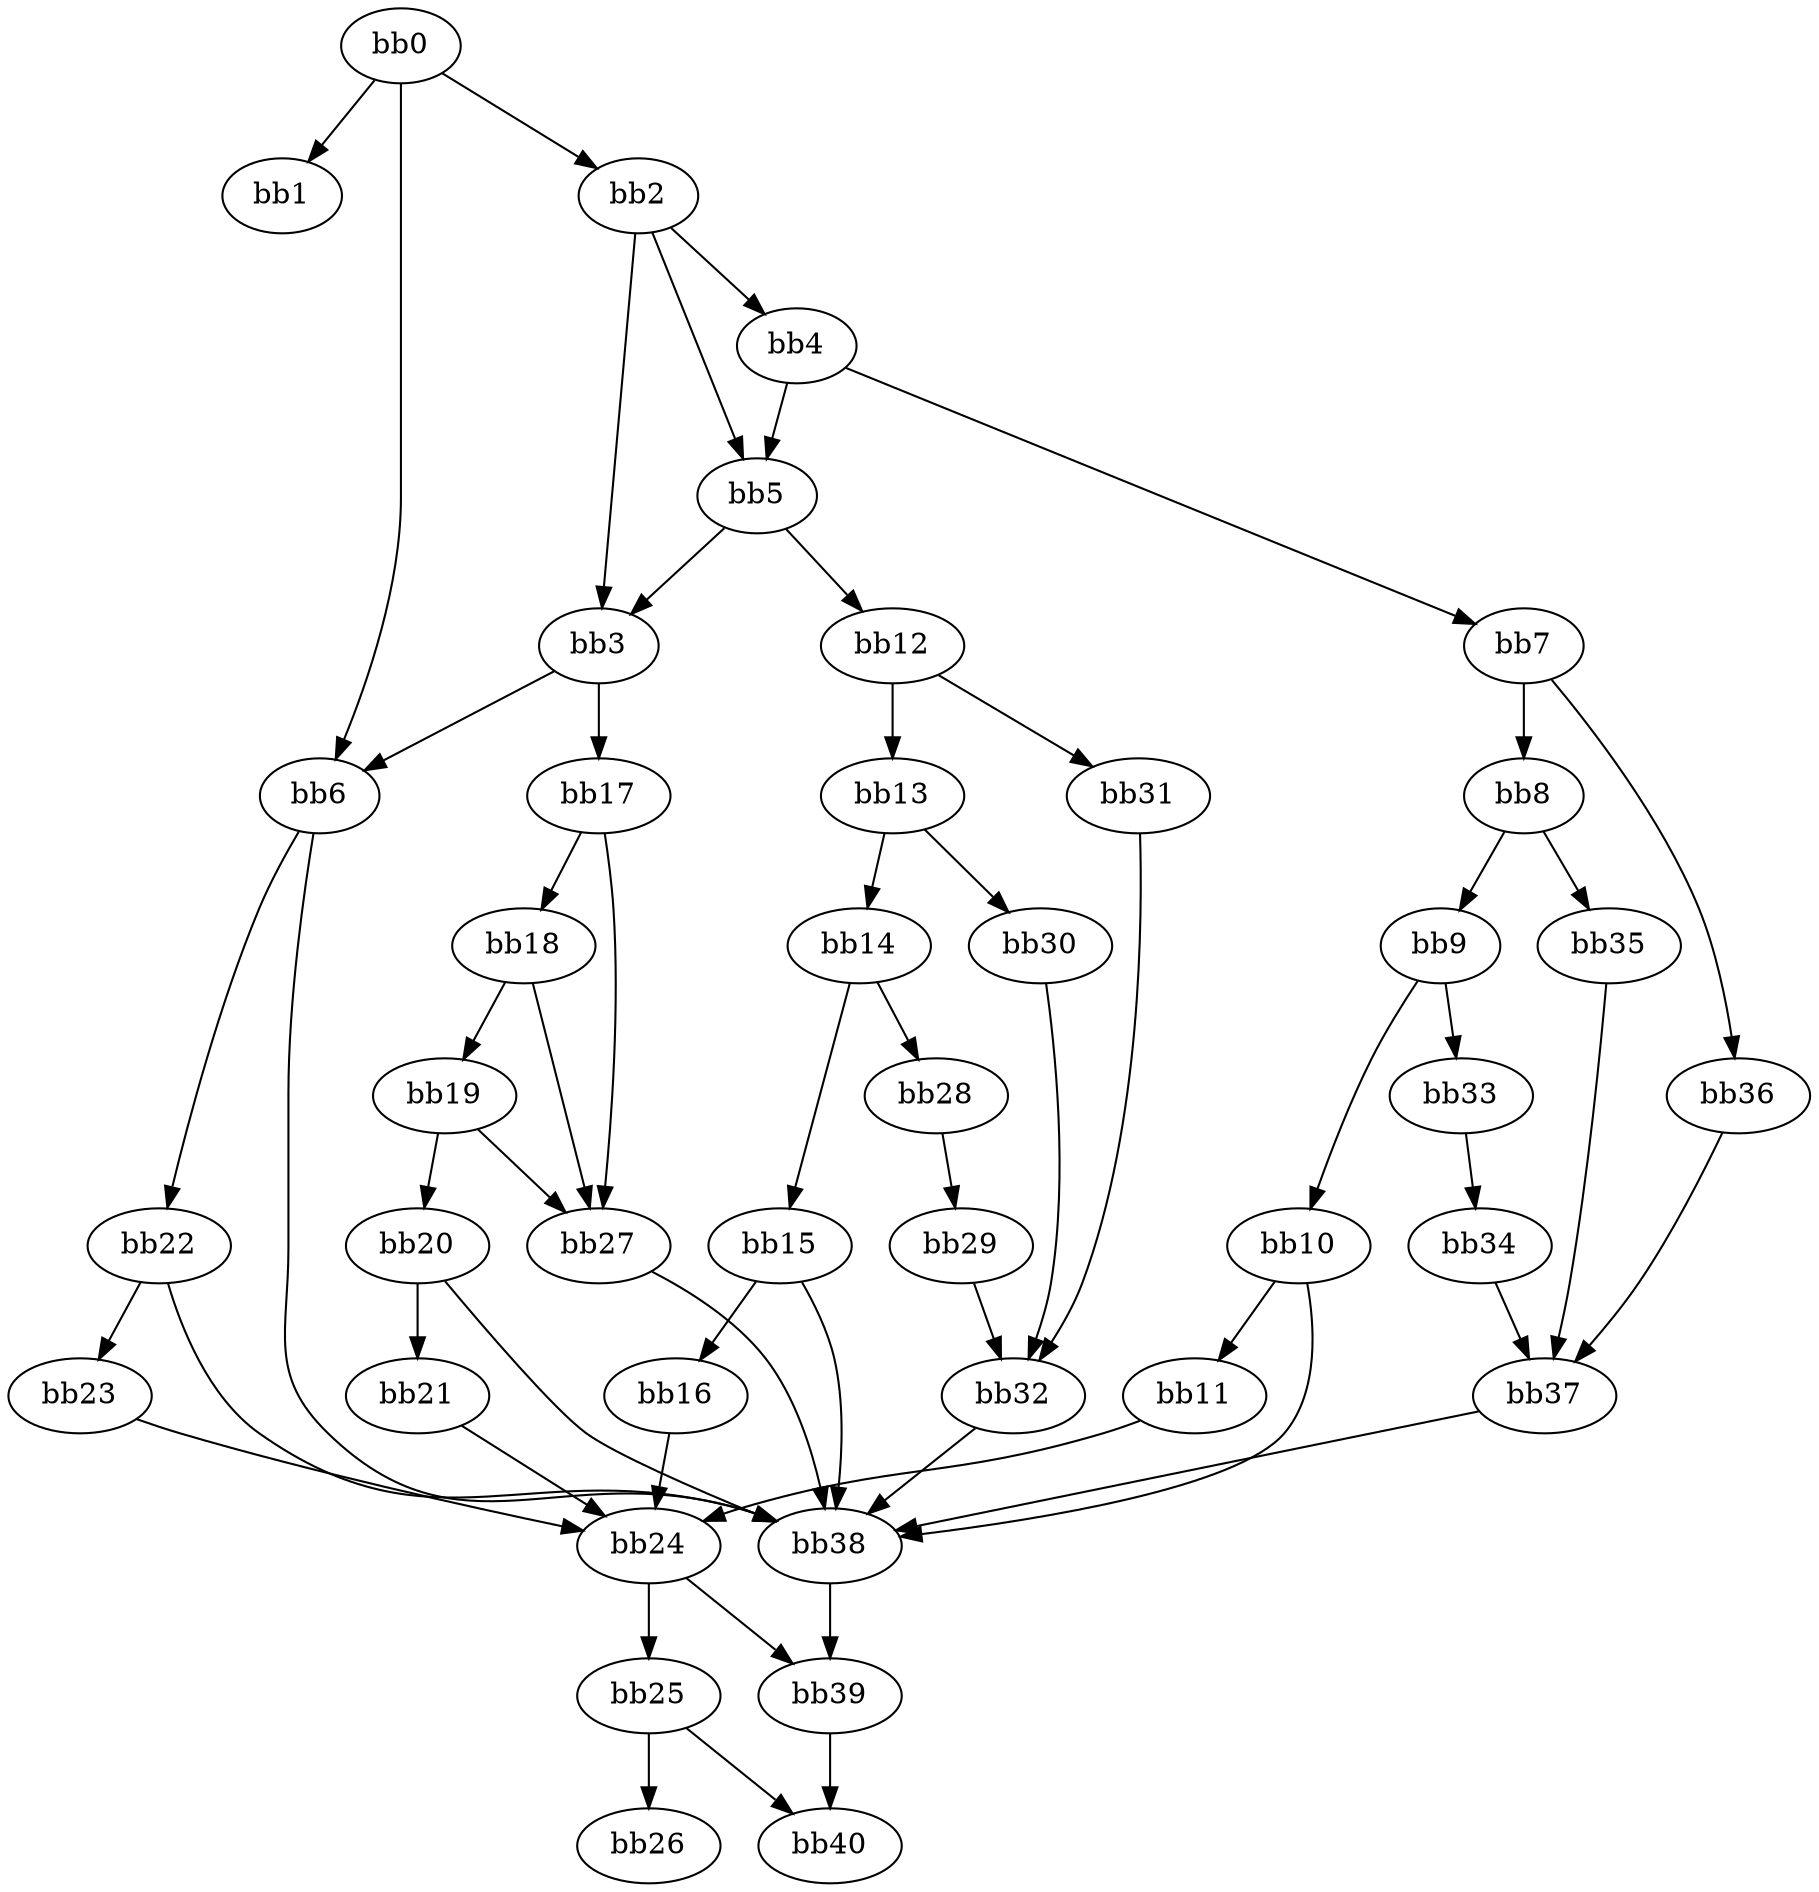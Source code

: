 digraph {
    0 [ label = "bb0\l" ]
    1 [ label = "bb1\l" ]
    2 [ label = "bb2\l" ]
    3 [ label = "bb3\l" ]
    4 [ label = "bb4\l" ]
    5 [ label = "bb5\l" ]
    6 [ label = "bb6\l" ]
    7 [ label = "bb7\l" ]
    8 [ label = "bb8\l" ]
    9 [ label = "bb9\l" ]
    10 [ label = "bb10\l" ]
    11 [ label = "bb11\l" ]
    12 [ label = "bb12\l" ]
    13 [ label = "bb13\l" ]
    14 [ label = "bb14\l" ]
    15 [ label = "bb15\l" ]
    16 [ label = "bb16\l" ]
    17 [ label = "bb17\l" ]
    18 [ label = "bb18\l" ]
    19 [ label = "bb19\l" ]
    20 [ label = "bb20\l" ]
    21 [ label = "bb21\l" ]
    22 [ label = "bb22\l" ]
    23 [ label = "bb23\l" ]
    24 [ label = "bb24\l" ]
    25 [ label = "bb25\l" ]
    26 [ label = "bb26\l" ]
    27 [ label = "bb27\l" ]
    28 [ label = "bb28\l" ]
    29 [ label = "bb29\l" ]
    30 [ label = "bb30\l" ]
    31 [ label = "bb31\l" ]
    32 [ label = "bb32\l" ]
    33 [ label = "bb33\l" ]
    34 [ label = "bb34\l" ]
    35 [ label = "bb35\l" ]
    36 [ label = "bb36\l" ]
    37 [ label = "bb37\l" ]
    38 [ label = "bb38\l" ]
    39 [ label = "bb39\l" ]
    40 [ label = "bb40\l" ]
    0 -> 1 [ ]
    0 -> 2 [ ]
    0 -> 6 [ ]
    2 -> 3 [ ]
    2 -> 4 [ ]
    2 -> 5 [ ]
    3 -> 6 [ ]
    3 -> 17 [ ]
    4 -> 5 [ ]
    4 -> 7 [ ]
    5 -> 3 [ ]
    5 -> 12 [ ]
    6 -> 22 [ ]
    6 -> 38 [ ]
    7 -> 8 [ ]
    7 -> 36 [ ]
    8 -> 9 [ ]
    8 -> 35 [ ]
    9 -> 10 [ ]
    9 -> 33 [ ]
    10 -> 11 [ ]
    10 -> 38 [ ]
    11 -> 24 [ ]
    12 -> 13 [ ]
    12 -> 31 [ ]
    13 -> 14 [ ]
    13 -> 30 [ ]
    14 -> 15 [ ]
    14 -> 28 [ ]
    15 -> 16 [ ]
    15 -> 38 [ ]
    16 -> 24 [ ]
    17 -> 18 [ ]
    17 -> 27 [ ]
    18 -> 19 [ ]
    18 -> 27 [ ]
    19 -> 20 [ ]
    19 -> 27 [ ]
    20 -> 21 [ ]
    20 -> 38 [ ]
    21 -> 24 [ ]
    22 -> 23 [ ]
    22 -> 38 [ ]
    23 -> 24 [ ]
    24 -> 25 [ ]
    24 -> 39 [ ]
    25 -> 26 [ ]
    25 -> 40 [ ]
    27 -> 38 [ ]
    28 -> 29 [ ]
    29 -> 32 [ ]
    30 -> 32 [ ]
    31 -> 32 [ ]
    32 -> 38 [ ]
    33 -> 34 [ ]
    34 -> 37 [ ]
    35 -> 37 [ ]
    36 -> 37 [ ]
    37 -> 38 [ ]
    38 -> 39 [ ]
    39 -> 40 [ ]
}

